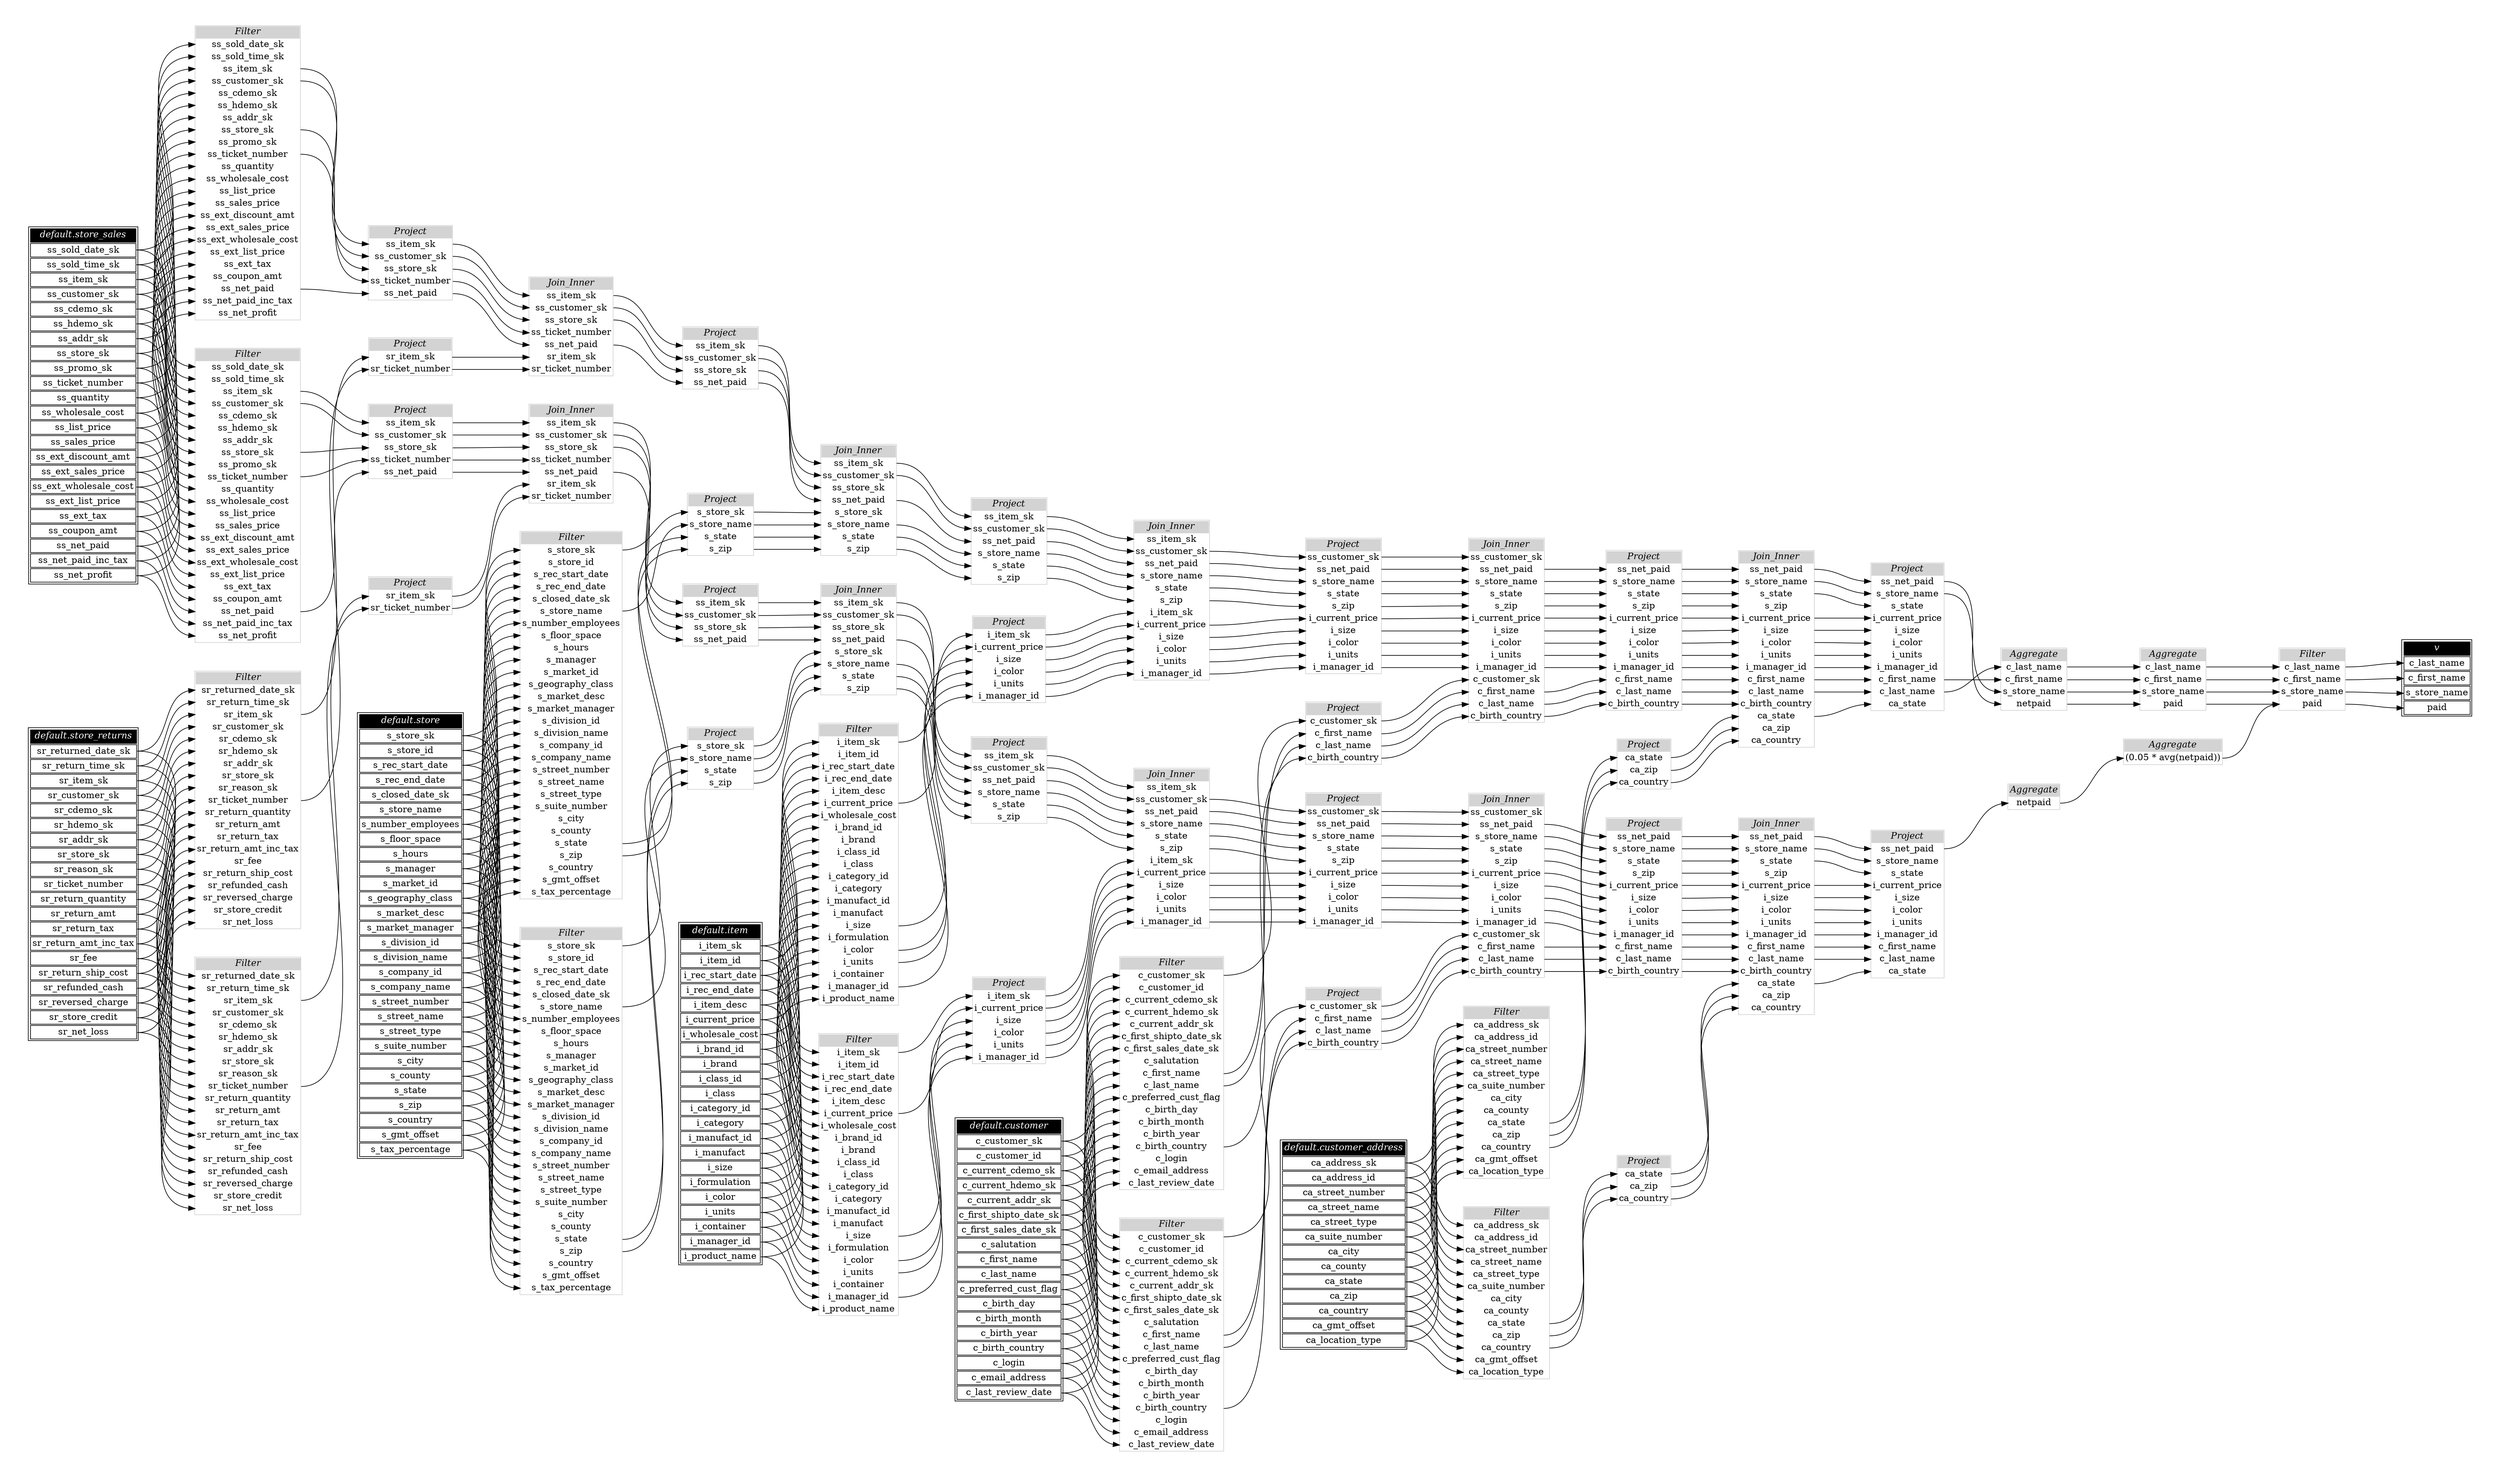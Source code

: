 // Automatically generated by TPCDSFlowTestSuite


digraph {
  graph [pad="0.5" nodesep="0.5" ranksep="1" fontname="Helvetica" rankdir=LR];
  node [shape=plaintext]

  
"Aggregate_0fbbd37" [label=<
<table color="lightgray" border="1" cellborder="0" cellspacing="0">
  <tr><td bgcolor="lightgray" port="nodeName"><i>Aggregate</i></td></tr>
  <tr><td port="0">(0.05 * avg(netpaid))</td></tr>
</table>>];
     

"Aggregate_142b03c" [label=<
<table color="lightgray" border="1" cellborder="0" cellspacing="0">
  <tr><td bgcolor="lightgray" port="nodeName"><i>Aggregate</i></td></tr>
  <tr><td port="0">c_last_name</td></tr>
<tr><td port="1">c_first_name</td></tr>
<tr><td port="2">s_store_name</td></tr>
<tr><td port="3">netpaid</td></tr>
</table>>];
     

"Aggregate_66f1d95" [label=<
<table color="lightgray" border="1" cellborder="0" cellspacing="0">
  <tr><td bgcolor="lightgray" port="nodeName"><i>Aggregate</i></td></tr>
  <tr><td port="0">netpaid</td></tr>
</table>>];
     

"Aggregate_e9e4df4" [label=<
<table color="lightgray" border="1" cellborder="0" cellspacing="0">
  <tr><td bgcolor="lightgray" port="nodeName"><i>Aggregate</i></td></tr>
  <tr><td port="0">c_last_name</td></tr>
<tr><td port="1">c_first_name</td></tr>
<tr><td port="2">s_store_name</td></tr>
<tr><td port="3">paid</td></tr>
</table>>];
     

"Filter_0aa6e77" [label=<
<table color="lightgray" border="1" cellborder="0" cellspacing="0">
  <tr><td bgcolor="lightgray" port="nodeName"><i>Filter</i></td></tr>
  <tr><td port="0">ca_address_sk</td></tr>
<tr><td port="1">ca_address_id</td></tr>
<tr><td port="2">ca_street_number</td></tr>
<tr><td port="3">ca_street_name</td></tr>
<tr><td port="4">ca_street_type</td></tr>
<tr><td port="5">ca_suite_number</td></tr>
<tr><td port="6">ca_city</td></tr>
<tr><td port="7">ca_county</td></tr>
<tr><td port="8">ca_state</td></tr>
<tr><td port="9">ca_zip</td></tr>
<tr><td port="10">ca_country</td></tr>
<tr><td port="11">ca_gmt_offset</td></tr>
<tr><td port="12">ca_location_type</td></tr>
</table>>];
     

"Filter_18fbafb" [label=<
<table color="lightgray" border="1" cellborder="0" cellspacing="0">
  <tr><td bgcolor="lightgray" port="nodeName"><i>Filter</i></td></tr>
  <tr><td port="0">c_last_name</td></tr>
<tr><td port="1">c_first_name</td></tr>
<tr><td port="2">s_store_name</td></tr>
<tr><td port="3">paid</td></tr>
</table>>];
     

"Filter_1c6fb9d" [label=<
<table color="lightgray" border="1" cellborder="0" cellspacing="0">
  <tr><td bgcolor="lightgray" port="nodeName"><i>Filter</i></td></tr>
  <tr><td port="0">c_customer_sk</td></tr>
<tr><td port="1">c_customer_id</td></tr>
<tr><td port="2">c_current_cdemo_sk</td></tr>
<tr><td port="3">c_current_hdemo_sk</td></tr>
<tr><td port="4">c_current_addr_sk</td></tr>
<tr><td port="5">c_first_shipto_date_sk</td></tr>
<tr><td port="6">c_first_sales_date_sk</td></tr>
<tr><td port="7">c_salutation</td></tr>
<tr><td port="8">c_first_name</td></tr>
<tr><td port="9">c_last_name</td></tr>
<tr><td port="10">c_preferred_cust_flag</td></tr>
<tr><td port="11">c_birth_day</td></tr>
<tr><td port="12">c_birth_month</td></tr>
<tr><td port="13">c_birth_year</td></tr>
<tr><td port="14">c_birth_country</td></tr>
<tr><td port="15">c_login</td></tr>
<tr><td port="16">c_email_address</td></tr>
<tr><td port="17">c_last_review_date</td></tr>
</table>>];
     

"Filter_236f538" [label=<
<table color="lightgray" border="1" cellborder="0" cellspacing="0">
  <tr><td bgcolor="lightgray" port="nodeName"><i>Filter</i></td></tr>
  <tr><td port="0">ss_sold_date_sk</td></tr>
<tr><td port="1">ss_sold_time_sk</td></tr>
<tr><td port="2">ss_item_sk</td></tr>
<tr><td port="3">ss_customer_sk</td></tr>
<tr><td port="4">ss_cdemo_sk</td></tr>
<tr><td port="5">ss_hdemo_sk</td></tr>
<tr><td port="6">ss_addr_sk</td></tr>
<tr><td port="7">ss_store_sk</td></tr>
<tr><td port="8">ss_promo_sk</td></tr>
<tr><td port="9">ss_ticket_number</td></tr>
<tr><td port="10">ss_quantity</td></tr>
<tr><td port="11">ss_wholesale_cost</td></tr>
<tr><td port="12">ss_list_price</td></tr>
<tr><td port="13">ss_sales_price</td></tr>
<tr><td port="14">ss_ext_discount_amt</td></tr>
<tr><td port="15">ss_ext_sales_price</td></tr>
<tr><td port="16">ss_ext_wholesale_cost</td></tr>
<tr><td port="17">ss_ext_list_price</td></tr>
<tr><td port="18">ss_ext_tax</td></tr>
<tr><td port="19">ss_coupon_amt</td></tr>
<tr><td port="20">ss_net_paid</td></tr>
<tr><td port="21">ss_net_paid_inc_tax</td></tr>
<tr><td port="22">ss_net_profit</td></tr>
</table>>];
     

"Filter_35e7549" [label=<
<table color="lightgray" border="1" cellborder="0" cellspacing="0">
  <tr><td bgcolor="lightgray" port="nodeName"><i>Filter</i></td></tr>
  <tr><td port="0">sr_returned_date_sk</td></tr>
<tr><td port="1">sr_return_time_sk</td></tr>
<tr><td port="2">sr_item_sk</td></tr>
<tr><td port="3">sr_customer_sk</td></tr>
<tr><td port="4">sr_cdemo_sk</td></tr>
<tr><td port="5">sr_hdemo_sk</td></tr>
<tr><td port="6">sr_addr_sk</td></tr>
<tr><td port="7">sr_store_sk</td></tr>
<tr><td port="8">sr_reason_sk</td></tr>
<tr><td port="9">sr_ticket_number</td></tr>
<tr><td port="10">sr_return_quantity</td></tr>
<tr><td port="11">sr_return_amt</td></tr>
<tr><td port="12">sr_return_tax</td></tr>
<tr><td port="13">sr_return_amt_inc_tax</td></tr>
<tr><td port="14">sr_fee</td></tr>
<tr><td port="15">sr_return_ship_cost</td></tr>
<tr><td port="16">sr_refunded_cash</td></tr>
<tr><td port="17">sr_reversed_charge</td></tr>
<tr><td port="18">sr_store_credit</td></tr>
<tr><td port="19">sr_net_loss</td></tr>
</table>>];
     

"Filter_9541dab" [label=<
<table color="lightgray" border="1" cellborder="0" cellspacing="0">
  <tr><td bgcolor="lightgray" port="nodeName"><i>Filter</i></td></tr>
  <tr><td port="0">ca_address_sk</td></tr>
<tr><td port="1">ca_address_id</td></tr>
<tr><td port="2">ca_street_number</td></tr>
<tr><td port="3">ca_street_name</td></tr>
<tr><td port="4">ca_street_type</td></tr>
<tr><td port="5">ca_suite_number</td></tr>
<tr><td port="6">ca_city</td></tr>
<tr><td port="7">ca_county</td></tr>
<tr><td port="8">ca_state</td></tr>
<tr><td port="9">ca_zip</td></tr>
<tr><td port="10">ca_country</td></tr>
<tr><td port="11">ca_gmt_offset</td></tr>
<tr><td port="12">ca_location_type</td></tr>
</table>>];
     

"Filter_9a40143" [label=<
<table color="lightgray" border="1" cellborder="0" cellspacing="0">
  <tr><td bgcolor="lightgray" port="nodeName"><i>Filter</i></td></tr>
  <tr><td port="0">ss_sold_date_sk</td></tr>
<tr><td port="1">ss_sold_time_sk</td></tr>
<tr><td port="2">ss_item_sk</td></tr>
<tr><td port="3">ss_customer_sk</td></tr>
<tr><td port="4">ss_cdemo_sk</td></tr>
<tr><td port="5">ss_hdemo_sk</td></tr>
<tr><td port="6">ss_addr_sk</td></tr>
<tr><td port="7">ss_store_sk</td></tr>
<tr><td port="8">ss_promo_sk</td></tr>
<tr><td port="9">ss_ticket_number</td></tr>
<tr><td port="10">ss_quantity</td></tr>
<tr><td port="11">ss_wholesale_cost</td></tr>
<tr><td port="12">ss_list_price</td></tr>
<tr><td port="13">ss_sales_price</td></tr>
<tr><td port="14">ss_ext_discount_amt</td></tr>
<tr><td port="15">ss_ext_sales_price</td></tr>
<tr><td port="16">ss_ext_wholesale_cost</td></tr>
<tr><td port="17">ss_ext_list_price</td></tr>
<tr><td port="18">ss_ext_tax</td></tr>
<tr><td port="19">ss_coupon_amt</td></tr>
<tr><td port="20">ss_net_paid</td></tr>
<tr><td port="21">ss_net_paid_inc_tax</td></tr>
<tr><td port="22">ss_net_profit</td></tr>
</table>>];
     

"Filter_a43dab4" [label=<
<table color="lightgray" border="1" cellborder="0" cellspacing="0">
  <tr><td bgcolor="lightgray" port="nodeName"><i>Filter</i></td></tr>
  <tr><td port="0">sr_returned_date_sk</td></tr>
<tr><td port="1">sr_return_time_sk</td></tr>
<tr><td port="2">sr_item_sk</td></tr>
<tr><td port="3">sr_customer_sk</td></tr>
<tr><td port="4">sr_cdemo_sk</td></tr>
<tr><td port="5">sr_hdemo_sk</td></tr>
<tr><td port="6">sr_addr_sk</td></tr>
<tr><td port="7">sr_store_sk</td></tr>
<tr><td port="8">sr_reason_sk</td></tr>
<tr><td port="9">sr_ticket_number</td></tr>
<tr><td port="10">sr_return_quantity</td></tr>
<tr><td port="11">sr_return_amt</td></tr>
<tr><td port="12">sr_return_tax</td></tr>
<tr><td port="13">sr_return_amt_inc_tax</td></tr>
<tr><td port="14">sr_fee</td></tr>
<tr><td port="15">sr_return_ship_cost</td></tr>
<tr><td port="16">sr_refunded_cash</td></tr>
<tr><td port="17">sr_reversed_charge</td></tr>
<tr><td port="18">sr_store_credit</td></tr>
<tr><td port="19">sr_net_loss</td></tr>
</table>>];
     

"Filter_a679188" [label=<
<table color="lightgray" border="1" cellborder="0" cellspacing="0">
  <tr><td bgcolor="lightgray" port="nodeName"><i>Filter</i></td></tr>
  <tr><td port="0">c_customer_sk</td></tr>
<tr><td port="1">c_customer_id</td></tr>
<tr><td port="2">c_current_cdemo_sk</td></tr>
<tr><td port="3">c_current_hdemo_sk</td></tr>
<tr><td port="4">c_current_addr_sk</td></tr>
<tr><td port="5">c_first_shipto_date_sk</td></tr>
<tr><td port="6">c_first_sales_date_sk</td></tr>
<tr><td port="7">c_salutation</td></tr>
<tr><td port="8">c_first_name</td></tr>
<tr><td port="9">c_last_name</td></tr>
<tr><td port="10">c_preferred_cust_flag</td></tr>
<tr><td port="11">c_birth_day</td></tr>
<tr><td port="12">c_birth_month</td></tr>
<tr><td port="13">c_birth_year</td></tr>
<tr><td port="14">c_birth_country</td></tr>
<tr><td port="15">c_login</td></tr>
<tr><td port="16">c_email_address</td></tr>
<tr><td port="17">c_last_review_date</td></tr>
</table>>];
     

"Filter_aeedfaf" [label=<
<table color="lightgray" border="1" cellborder="0" cellspacing="0">
  <tr><td bgcolor="lightgray" port="nodeName"><i>Filter</i></td></tr>
  <tr><td port="0">s_store_sk</td></tr>
<tr><td port="1">s_store_id</td></tr>
<tr><td port="2">s_rec_start_date</td></tr>
<tr><td port="3">s_rec_end_date</td></tr>
<tr><td port="4">s_closed_date_sk</td></tr>
<tr><td port="5">s_store_name</td></tr>
<tr><td port="6">s_number_employees</td></tr>
<tr><td port="7">s_floor_space</td></tr>
<tr><td port="8">s_hours</td></tr>
<tr><td port="9">s_manager</td></tr>
<tr><td port="10">s_market_id</td></tr>
<tr><td port="11">s_geography_class</td></tr>
<tr><td port="12">s_market_desc</td></tr>
<tr><td port="13">s_market_manager</td></tr>
<tr><td port="14">s_division_id</td></tr>
<tr><td port="15">s_division_name</td></tr>
<tr><td port="16">s_company_id</td></tr>
<tr><td port="17">s_company_name</td></tr>
<tr><td port="18">s_street_number</td></tr>
<tr><td port="19">s_street_name</td></tr>
<tr><td port="20">s_street_type</td></tr>
<tr><td port="21">s_suite_number</td></tr>
<tr><td port="22">s_city</td></tr>
<tr><td port="23">s_county</td></tr>
<tr><td port="24">s_state</td></tr>
<tr><td port="25">s_zip</td></tr>
<tr><td port="26">s_country</td></tr>
<tr><td port="27">s_gmt_offset</td></tr>
<tr><td port="28">s_tax_percentage</td></tr>
</table>>];
     

"Filter_b0725cd" [label=<
<table color="lightgray" border="1" cellborder="0" cellspacing="0">
  <tr><td bgcolor="lightgray" port="nodeName"><i>Filter</i></td></tr>
  <tr><td port="0">i_item_sk</td></tr>
<tr><td port="1">i_item_id</td></tr>
<tr><td port="2">i_rec_start_date</td></tr>
<tr><td port="3">i_rec_end_date</td></tr>
<tr><td port="4">i_item_desc</td></tr>
<tr><td port="5">i_current_price</td></tr>
<tr><td port="6">i_wholesale_cost</td></tr>
<tr><td port="7">i_brand_id</td></tr>
<tr><td port="8">i_brand</td></tr>
<tr><td port="9">i_class_id</td></tr>
<tr><td port="10">i_class</td></tr>
<tr><td port="11">i_category_id</td></tr>
<tr><td port="12">i_category</td></tr>
<tr><td port="13">i_manufact_id</td></tr>
<tr><td port="14">i_manufact</td></tr>
<tr><td port="15">i_size</td></tr>
<tr><td port="16">i_formulation</td></tr>
<tr><td port="17">i_color</td></tr>
<tr><td port="18">i_units</td></tr>
<tr><td port="19">i_container</td></tr>
<tr><td port="20">i_manager_id</td></tr>
<tr><td port="21">i_product_name</td></tr>
</table>>];
     

"Filter_ba10373" [label=<
<table color="lightgray" border="1" cellborder="0" cellspacing="0">
  <tr><td bgcolor="lightgray" port="nodeName"><i>Filter</i></td></tr>
  <tr><td port="0">i_item_sk</td></tr>
<tr><td port="1">i_item_id</td></tr>
<tr><td port="2">i_rec_start_date</td></tr>
<tr><td port="3">i_rec_end_date</td></tr>
<tr><td port="4">i_item_desc</td></tr>
<tr><td port="5">i_current_price</td></tr>
<tr><td port="6">i_wholesale_cost</td></tr>
<tr><td port="7">i_brand_id</td></tr>
<tr><td port="8">i_brand</td></tr>
<tr><td port="9">i_class_id</td></tr>
<tr><td port="10">i_class</td></tr>
<tr><td port="11">i_category_id</td></tr>
<tr><td port="12">i_category</td></tr>
<tr><td port="13">i_manufact_id</td></tr>
<tr><td port="14">i_manufact</td></tr>
<tr><td port="15">i_size</td></tr>
<tr><td port="16">i_formulation</td></tr>
<tr><td port="17">i_color</td></tr>
<tr><td port="18">i_units</td></tr>
<tr><td port="19">i_container</td></tr>
<tr><td port="20">i_manager_id</td></tr>
<tr><td port="21">i_product_name</td></tr>
</table>>];
     

"Filter_ba1cd80" [label=<
<table color="lightgray" border="1" cellborder="0" cellspacing="0">
  <tr><td bgcolor="lightgray" port="nodeName"><i>Filter</i></td></tr>
  <tr><td port="0">s_store_sk</td></tr>
<tr><td port="1">s_store_id</td></tr>
<tr><td port="2">s_rec_start_date</td></tr>
<tr><td port="3">s_rec_end_date</td></tr>
<tr><td port="4">s_closed_date_sk</td></tr>
<tr><td port="5">s_store_name</td></tr>
<tr><td port="6">s_number_employees</td></tr>
<tr><td port="7">s_floor_space</td></tr>
<tr><td port="8">s_hours</td></tr>
<tr><td port="9">s_manager</td></tr>
<tr><td port="10">s_market_id</td></tr>
<tr><td port="11">s_geography_class</td></tr>
<tr><td port="12">s_market_desc</td></tr>
<tr><td port="13">s_market_manager</td></tr>
<tr><td port="14">s_division_id</td></tr>
<tr><td port="15">s_division_name</td></tr>
<tr><td port="16">s_company_id</td></tr>
<tr><td port="17">s_company_name</td></tr>
<tr><td port="18">s_street_number</td></tr>
<tr><td port="19">s_street_name</td></tr>
<tr><td port="20">s_street_type</td></tr>
<tr><td port="21">s_suite_number</td></tr>
<tr><td port="22">s_city</td></tr>
<tr><td port="23">s_county</td></tr>
<tr><td port="24">s_state</td></tr>
<tr><td port="25">s_zip</td></tr>
<tr><td port="26">s_country</td></tr>
<tr><td port="27">s_gmt_offset</td></tr>
<tr><td port="28">s_tax_percentage</td></tr>
</table>>];
     

"Join_Inner_6eed24b" [label=<
<table color="lightgray" border="1" cellborder="0" cellspacing="0">
  <tr><td bgcolor="lightgray" port="nodeName"><i>Join_Inner</i></td></tr>
  <tr><td port="0">ss_customer_sk</td></tr>
<tr><td port="1">ss_net_paid</td></tr>
<tr><td port="2">s_store_name</td></tr>
<tr><td port="3">s_state</td></tr>
<tr><td port="4">s_zip</td></tr>
<tr><td port="5">i_current_price</td></tr>
<tr><td port="6">i_size</td></tr>
<tr><td port="7">i_color</td></tr>
<tr><td port="8">i_units</td></tr>
<tr><td port="9">i_manager_id</td></tr>
<tr><td port="10">c_customer_sk</td></tr>
<tr><td port="11">c_first_name</td></tr>
<tr><td port="12">c_last_name</td></tr>
<tr><td port="13">c_birth_country</td></tr>
</table>>];
     

"Join_Inner_8c777e1" [label=<
<table color="lightgray" border="1" cellborder="0" cellspacing="0">
  <tr><td bgcolor="lightgray" port="nodeName"><i>Join_Inner</i></td></tr>
  <tr><td port="0">ss_item_sk</td></tr>
<tr><td port="1">ss_customer_sk</td></tr>
<tr><td port="2">ss_store_sk</td></tr>
<tr><td port="3">ss_net_paid</td></tr>
<tr><td port="4">s_store_sk</td></tr>
<tr><td port="5">s_store_name</td></tr>
<tr><td port="6">s_state</td></tr>
<tr><td port="7">s_zip</td></tr>
</table>>];
     

"Join_Inner_90bd4c6" [label=<
<table color="lightgray" border="1" cellborder="0" cellspacing="0">
  <tr><td bgcolor="lightgray" port="nodeName"><i>Join_Inner</i></td></tr>
  <tr><td port="0">ss_item_sk</td></tr>
<tr><td port="1">ss_customer_sk</td></tr>
<tr><td port="2">ss_store_sk</td></tr>
<tr><td port="3">ss_ticket_number</td></tr>
<tr><td port="4">ss_net_paid</td></tr>
<tr><td port="5">sr_item_sk</td></tr>
<tr><td port="6">sr_ticket_number</td></tr>
</table>>];
     

"Join_Inner_9f0569a" [label=<
<table color="lightgray" border="1" cellborder="0" cellspacing="0">
  <tr><td bgcolor="lightgray" port="nodeName"><i>Join_Inner</i></td></tr>
  <tr><td port="0">ss_item_sk</td></tr>
<tr><td port="1">ss_customer_sk</td></tr>
<tr><td port="2">ss_store_sk</td></tr>
<tr><td port="3">ss_net_paid</td></tr>
<tr><td port="4">s_store_sk</td></tr>
<tr><td port="5">s_store_name</td></tr>
<tr><td port="6">s_state</td></tr>
<tr><td port="7">s_zip</td></tr>
</table>>];
     

"Join_Inner_c4d983d" [label=<
<table color="lightgray" border="1" cellborder="0" cellspacing="0">
  <tr><td bgcolor="lightgray" port="nodeName"><i>Join_Inner</i></td></tr>
  <tr><td port="0">ss_net_paid</td></tr>
<tr><td port="1">s_store_name</td></tr>
<tr><td port="2">s_state</td></tr>
<tr><td port="3">s_zip</td></tr>
<tr><td port="4">i_current_price</td></tr>
<tr><td port="5">i_size</td></tr>
<tr><td port="6">i_color</td></tr>
<tr><td port="7">i_units</td></tr>
<tr><td port="8">i_manager_id</td></tr>
<tr><td port="9">c_first_name</td></tr>
<tr><td port="10">c_last_name</td></tr>
<tr><td port="11">c_birth_country</td></tr>
<tr><td port="12">ca_state</td></tr>
<tr><td port="13">ca_zip</td></tr>
<tr><td port="14">ca_country</td></tr>
</table>>];
     

"Join_Inner_c8e035f" [label=<
<table color="lightgray" border="1" cellborder="0" cellspacing="0">
  <tr><td bgcolor="lightgray" port="nodeName"><i>Join_Inner</i></td></tr>
  <tr><td port="0">ss_item_sk</td></tr>
<tr><td port="1">ss_customer_sk</td></tr>
<tr><td port="2">ss_store_sk</td></tr>
<tr><td port="3">ss_ticket_number</td></tr>
<tr><td port="4">ss_net_paid</td></tr>
<tr><td port="5">sr_item_sk</td></tr>
<tr><td port="6">sr_ticket_number</td></tr>
</table>>];
     

"Join_Inner_d57f120" [label=<
<table color="lightgray" border="1" cellborder="0" cellspacing="0">
  <tr><td bgcolor="lightgray" port="nodeName"><i>Join_Inner</i></td></tr>
  <tr><td port="0">ss_customer_sk</td></tr>
<tr><td port="1">ss_net_paid</td></tr>
<tr><td port="2">s_store_name</td></tr>
<tr><td port="3">s_state</td></tr>
<tr><td port="4">s_zip</td></tr>
<tr><td port="5">i_current_price</td></tr>
<tr><td port="6">i_size</td></tr>
<tr><td port="7">i_color</td></tr>
<tr><td port="8">i_units</td></tr>
<tr><td port="9">i_manager_id</td></tr>
<tr><td port="10">c_customer_sk</td></tr>
<tr><td port="11">c_first_name</td></tr>
<tr><td port="12">c_last_name</td></tr>
<tr><td port="13">c_birth_country</td></tr>
</table>>];
     

"Join_Inner_e2f03d9" [label=<
<table color="lightgray" border="1" cellborder="0" cellspacing="0">
  <tr><td bgcolor="lightgray" port="nodeName"><i>Join_Inner</i></td></tr>
  <tr><td port="0">ss_net_paid</td></tr>
<tr><td port="1">s_store_name</td></tr>
<tr><td port="2">s_state</td></tr>
<tr><td port="3">s_zip</td></tr>
<tr><td port="4">i_current_price</td></tr>
<tr><td port="5">i_size</td></tr>
<tr><td port="6">i_color</td></tr>
<tr><td port="7">i_units</td></tr>
<tr><td port="8">i_manager_id</td></tr>
<tr><td port="9">c_first_name</td></tr>
<tr><td port="10">c_last_name</td></tr>
<tr><td port="11">c_birth_country</td></tr>
<tr><td port="12">ca_state</td></tr>
<tr><td port="13">ca_zip</td></tr>
<tr><td port="14">ca_country</td></tr>
</table>>];
     

"Join_Inner_e8f8900" [label=<
<table color="lightgray" border="1" cellborder="0" cellspacing="0">
  <tr><td bgcolor="lightgray" port="nodeName"><i>Join_Inner</i></td></tr>
  <tr><td port="0">ss_item_sk</td></tr>
<tr><td port="1">ss_customer_sk</td></tr>
<tr><td port="2">ss_net_paid</td></tr>
<tr><td port="3">s_store_name</td></tr>
<tr><td port="4">s_state</td></tr>
<tr><td port="5">s_zip</td></tr>
<tr><td port="6">i_item_sk</td></tr>
<tr><td port="7">i_current_price</td></tr>
<tr><td port="8">i_size</td></tr>
<tr><td port="9">i_color</td></tr>
<tr><td port="10">i_units</td></tr>
<tr><td port="11">i_manager_id</td></tr>
</table>>];
     

"Join_Inner_fac05a9" [label=<
<table color="lightgray" border="1" cellborder="0" cellspacing="0">
  <tr><td bgcolor="lightgray" port="nodeName"><i>Join_Inner</i></td></tr>
  <tr><td port="0">ss_item_sk</td></tr>
<tr><td port="1">ss_customer_sk</td></tr>
<tr><td port="2">ss_net_paid</td></tr>
<tr><td port="3">s_store_name</td></tr>
<tr><td port="4">s_state</td></tr>
<tr><td port="5">s_zip</td></tr>
<tr><td port="6">i_item_sk</td></tr>
<tr><td port="7">i_current_price</td></tr>
<tr><td port="8">i_size</td></tr>
<tr><td port="9">i_color</td></tr>
<tr><td port="10">i_units</td></tr>
<tr><td port="11">i_manager_id</td></tr>
</table>>];
     

"Project_1b4dc58" [label=<
<table color="lightgray" border="1" cellborder="0" cellspacing="0">
  <tr><td bgcolor="lightgray" port="nodeName"><i>Project</i></td></tr>
  <tr><td port="0">s_store_sk</td></tr>
<tr><td port="1">s_store_name</td></tr>
<tr><td port="2">s_state</td></tr>
<tr><td port="3">s_zip</td></tr>
</table>>];
     

"Project_3076f46" [label=<
<table color="lightgray" border="1" cellborder="0" cellspacing="0">
  <tr><td bgcolor="lightgray" port="nodeName"><i>Project</i></td></tr>
  <tr><td port="0">ss_net_paid</td></tr>
<tr><td port="1">s_store_name</td></tr>
<tr><td port="2">s_state</td></tr>
<tr><td port="3">i_current_price</td></tr>
<tr><td port="4">i_size</td></tr>
<tr><td port="5">i_color</td></tr>
<tr><td port="6">i_units</td></tr>
<tr><td port="7">i_manager_id</td></tr>
<tr><td port="8">c_first_name</td></tr>
<tr><td port="9">c_last_name</td></tr>
<tr><td port="10">ca_state</td></tr>
</table>>];
     

"Project_320bc12" [label=<
<table color="lightgray" border="1" cellborder="0" cellspacing="0">
  <tr><td bgcolor="lightgray" port="nodeName"><i>Project</i></td></tr>
  <tr><td port="0">ss_item_sk</td></tr>
<tr><td port="1">ss_customer_sk</td></tr>
<tr><td port="2">ss_store_sk</td></tr>
<tr><td port="3">ss_net_paid</td></tr>
</table>>];
     

"Project_38ec182" [label=<
<table color="lightgray" border="1" cellborder="0" cellspacing="0">
  <tr><td bgcolor="lightgray" port="nodeName"><i>Project</i></td></tr>
  <tr><td port="0">ss_item_sk</td></tr>
<tr><td port="1">ss_customer_sk</td></tr>
<tr><td port="2">ss_store_sk</td></tr>
<tr><td port="3">ss_ticket_number</td></tr>
<tr><td port="4">ss_net_paid</td></tr>
</table>>];
     

"Project_3cee0a8" [label=<
<table color="lightgray" border="1" cellborder="0" cellspacing="0">
  <tr><td bgcolor="lightgray" port="nodeName"><i>Project</i></td></tr>
  <tr><td port="0">ss_net_paid</td></tr>
<tr><td port="1">s_store_name</td></tr>
<tr><td port="2">s_state</td></tr>
<tr><td port="3">s_zip</td></tr>
<tr><td port="4">i_current_price</td></tr>
<tr><td port="5">i_size</td></tr>
<tr><td port="6">i_color</td></tr>
<tr><td port="7">i_units</td></tr>
<tr><td port="8">i_manager_id</td></tr>
<tr><td port="9">c_first_name</td></tr>
<tr><td port="10">c_last_name</td></tr>
<tr><td port="11">c_birth_country</td></tr>
</table>>];
     

"Project_4b7ff5e" [label=<
<table color="lightgray" border="1" cellborder="0" cellspacing="0">
  <tr><td bgcolor="lightgray" port="nodeName"><i>Project</i></td></tr>
  <tr><td port="0">sr_item_sk</td></tr>
<tr><td port="1">sr_ticket_number</td></tr>
</table>>];
     

"Project_541eba6" [label=<
<table color="lightgray" border="1" cellborder="0" cellspacing="0">
  <tr><td bgcolor="lightgray" port="nodeName"><i>Project</i></td></tr>
  <tr><td port="0">i_item_sk</td></tr>
<tr><td port="1">i_current_price</td></tr>
<tr><td port="2">i_size</td></tr>
<tr><td port="3">i_color</td></tr>
<tr><td port="4">i_units</td></tr>
<tr><td port="5">i_manager_id</td></tr>
</table>>];
     

"Project_604cb7d" [label=<
<table color="lightgray" border="1" cellborder="0" cellspacing="0">
  <tr><td bgcolor="lightgray" port="nodeName"><i>Project</i></td></tr>
  <tr><td port="0">ss_item_sk</td></tr>
<tr><td port="1">ss_customer_sk</td></tr>
<tr><td port="2">ss_store_sk</td></tr>
<tr><td port="3">ss_ticket_number</td></tr>
<tr><td port="4">ss_net_paid</td></tr>
</table>>];
     

"Project_64cd358" [label=<
<table color="lightgray" border="1" cellborder="0" cellspacing="0">
  <tr><td bgcolor="lightgray" port="nodeName"><i>Project</i></td></tr>
  <tr><td port="0">ss_net_paid</td></tr>
<tr><td port="1">s_store_name</td></tr>
<tr><td port="2">s_state</td></tr>
<tr><td port="3">s_zip</td></tr>
<tr><td port="4">i_current_price</td></tr>
<tr><td port="5">i_size</td></tr>
<tr><td port="6">i_color</td></tr>
<tr><td port="7">i_units</td></tr>
<tr><td port="8">i_manager_id</td></tr>
<tr><td port="9">c_first_name</td></tr>
<tr><td port="10">c_last_name</td></tr>
<tr><td port="11">c_birth_country</td></tr>
</table>>];
     

"Project_75ccee1" [label=<
<table color="lightgray" border="1" cellborder="0" cellspacing="0">
  <tr><td bgcolor="lightgray" port="nodeName"><i>Project</i></td></tr>
  <tr><td port="0">c_customer_sk</td></tr>
<tr><td port="1">c_first_name</td></tr>
<tr><td port="2">c_last_name</td></tr>
<tr><td port="3">c_birth_country</td></tr>
</table>>];
     

"Project_8315b0a" [label=<
<table color="lightgray" border="1" cellborder="0" cellspacing="0">
  <tr><td bgcolor="lightgray" port="nodeName"><i>Project</i></td></tr>
  <tr><td port="0">ss_customer_sk</td></tr>
<tr><td port="1">ss_net_paid</td></tr>
<tr><td port="2">s_store_name</td></tr>
<tr><td port="3">s_state</td></tr>
<tr><td port="4">s_zip</td></tr>
<tr><td port="5">i_current_price</td></tr>
<tr><td port="6">i_size</td></tr>
<tr><td port="7">i_color</td></tr>
<tr><td port="8">i_units</td></tr>
<tr><td port="9">i_manager_id</td></tr>
</table>>];
     

"Project_8796500" [label=<
<table color="lightgray" border="1" cellborder="0" cellspacing="0">
  <tr><td bgcolor="lightgray" port="nodeName"><i>Project</i></td></tr>
  <tr><td port="0">sr_item_sk</td></tr>
<tr><td port="1">sr_ticket_number</td></tr>
</table>>];
     

"Project_8bec429" [label=<
<table color="lightgray" border="1" cellborder="0" cellspacing="0">
  <tr><td bgcolor="lightgray" port="nodeName"><i>Project</i></td></tr>
  <tr><td port="0">c_customer_sk</td></tr>
<tr><td port="1">c_first_name</td></tr>
<tr><td port="2">c_last_name</td></tr>
<tr><td port="3">c_birth_country</td></tr>
</table>>];
     

"Project_8e5f7f5" [label=<
<table color="lightgray" border="1" cellborder="0" cellspacing="0">
  <tr><td bgcolor="lightgray" port="nodeName"><i>Project</i></td></tr>
  <tr><td port="0">s_store_sk</td></tr>
<tr><td port="1">s_store_name</td></tr>
<tr><td port="2">s_state</td></tr>
<tr><td port="3">s_zip</td></tr>
</table>>];
     

"Project_a37fcf6" [label=<
<table color="lightgray" border="1" cellborder="0" cellspacing="0">
  <tr><td bgcolor="lightgray" port="nodeName"><i>Project</i></td></tr>
  <tr><td port="0">i_item_sk</td></tr>
<tr><td port="1">i_current_price</td></tr>
<tr><td port="2">i_size</td></tr>
<tr><td port="3">i_color</td></tr>
<tr><td port="4">i_units</td></tr>
<tr><td port="5">i_manager_id</td></tr>
</table>>];
     

"Project_a6b65f9" [label=<
<table color="lightgray" border="1" cellborder="0" cellspacing="0">
  <tr><td bgcolor="lightgray" port="nodeName"><i>Project</i></td></tr>
  <tr><td port="0">ss_item_sk</td></tr>
<tr><td port="1">ss_customer_sk</td></tr>
<tr><td port="2">ss_net_paid</td></tr>
<tr><td port="3">s_store_name</td></tr>
<tr><td port="4">s_state</td></tr>
<tr><td port="5">s_zip</td></tr>
</table>>];
     

"Project_ae69d39" [label=<
<table color="lightgray" border="1" cellborder="0" cellspacing="0">
  <tr><td bgcolor="lightgray" port="nodeName"><i>Project</i></td></tr>
  <tr><td port="0">ca_state</td></tr>
<tr><td port="1">ca_zip</td></tr>
<tr><td port="2">ca_country</td></tr>
</table>>];
     

"Project_aee0039" [label=<
<table color="lightgray" border="1" cellborder="0" cellspacing="0">
  <tr><td bgcolor="lightgray" port="nodeName"><i>Project</i></td></tr>
  <tr><td port="0">ss_item_sk</td></tr>
<tr><td port="1">ss_customer_sk</td></tr>
<tr><td port="2">ss_net_paid</td></tr>
<tr><td port="3">s_store_name</td></tr>
<tr><td port="4">s_state</td></tr>
<tr><td port="5">s_zip</td></tr>
</table>>];
     

"Project_cae1e48" [label=<
<table color="lightgray" border="1" cellborder="0" cellspacing="0">
  <tr><td bgcolor="lightgray" port="nodeName"><i>Project</i></td></tr>
  <tr><td port="0">ss_item_sk</td></tr>
<tr><td port="1">ss_customer_sk</td></tr>
<tr><td port="2">ss_store_sk</td></tr>
<tr><td port="3">ss_net_paid</td></tr>
</table>>];
     

"Project_e353279" [label=<
<table color="lightgray" border="1" cellborder="0" cellspacing="0">
  <tr><td bgcolor="lightgray" port="nodeName"><i>Project</i></td></tr>
  <tr><td port="0">ss_customer_sk</td></tr>
<tr><td port="1">ss_net_paid</td></tr>
<tr><td port="2">s_store_name</td></tr>
<tr><td port="3">s_state</td></tr>
<tr><td port="4">s_zip</td></tr>
<tr><td port="5">i_current_price</td></tr>
<tr><td port="6">i_size</td></tr>
<tr><td port="7">i_color</td></tr>
<tr><td port="8">i_units</td></tr>
<tr><td port="9">i_manager_id</td></tr>
</table>>];
     

"Project_f690f2e" [label=<
<table color="lightgray" border="1" cellborder="0" cellspacing="0">
  <tr><td bgcolor="lightgray" port="nodeName"><i>Project</i></td></tr>
  <tr><td port="0">ca_state</td></tr>
<tr><td port="1">ca_zip</td></tr>
<tr><td port="2">ca_country</td></tr>
</table>>];
     

"Project_fe377dd" [label=<
<table color="lightgray" border="1" cellborder="0" cellspacing="0">
  <tr><td bgcolor="lightgray" port="nodeName"><i>Project</i></td></tr>
  <tr><td port="0">ss_net_paid</td></tr>
<tr><td port="1">s_store_name</td></tr>
<tr><td port="2">s_state</td></tr>
<tr><td port="3">i_current_price</td></tr>
<tr><td port="4">i_size</td></tr>
<tr><td port="5">i_color</td></tr>
<tr><td port="6">i_units</td></tr>
<tr><td port="7">i_manager_id</td></tr>
<tr><td port="8">c_first_name</td></tr>
<tr><td port="9">c_last_name</td></tr>
<tr><td port="10">ca_state</td></tr>
</table>>];
     

"default.customer" [color="black" label=<
<table>
  <tr><td bgcolor="black" port="nodeName"><i><font color="white">default.customer</font></i></td></tr>
  <tr><td port="0">c_customer_sk</td></tr>
<tr><td port="1">c_customer_id</td></tr>
<tr><td port="2">c_current_cdemo_sk</td></tr>
<tr><td port="3">c_current_hdemo_sk</td></tr>
<tr><td port="4">c_current_addr_sk</td></tr>
<tr><td port="5">c_first_shipto_date_sk</td></tr>
<tr><td port="6">c_first_sales_date_sk</td></tr>
<tr><td port="7">c_salutation</td></tr>
<tr><td port="8">c_first_name</td></tr>
<tr><td port="9">c_last_name</td></tr>
<tr><td port="10">c_preferred_cust_flag</td></tr>
<tr><td port="11">c_birth_day</td></tr>
<tr><td port="12">c_birth_month</td></tr>
<tr><td port="13">c_birth_year</td></tr>
<tr><td port="14">c_birth_country</td></tr>
<tr><td port="15">c_login</td></tr>
<tr><td port="16">c_email_address</td></tr>
<tr><td port="17">c_last_review_date</td></tr>
</table>>];
     

"default.customer_address" [color="black" label=<
<table>
  <tr><td bgcolor="black" port="nodeName"><i><font color="white">default.customer_address</font></i></td></tr>
  <tr><td port="0">ca_address_sk</td></tr>
<tr><td port="1">ca_address_id</td></tr>
<tr><td port="2">ca_street_number</td></tr>
<tr><td port="3">ca_street_name</td></tr>
<tr><td port="4">ca_street_type</td></tr>
<tr><td port="5">ca_suite_number</td></tr>
<tr><td port="6">ca_city</td></tr>
<tr><td port="7">ca_county</td></tr>
<tr><td port="8">ca_state</td></tr>
<tr><td port="9">ca_zip</td></tr>
<tr><td port="10">ca_country</td></tr>
<tr><td port="11">ca_gmt_offset</td></tr>
<tr><td port="12">ca_location_type</td></tr>
</table>>];
     

"default.item" [color="black" label=<
<table>
  <tr><td bgcolor="black" port="nodeName"><i><font color="white">default.item</font></i></td></tr>
  <tr><td port="0">i_item_sk</td></tr>
<tr><td port="1">i_item_id</td></tr>
<tr><td port="2">i_rec_start_date</td></tr>
<tr><td port="3">i_rec_end_date</td></tr>
<tr><td port="4">i_item_desc</td></tr>
<tr><td port="5">i_current_price</td></tr>
<tr><td port="6">i_wholesale_cost</td></tr>
<tr><td port="7">i_brand_id</td></tr>
<tr><td port="8">i_brand</td></tr>
<tr><td port="9">i_class_id</td></tr>
<tr><td port="10">i_class</td></tr>
<tr><td port="11">i_category_id</td></tr>
<tr><td port="12">i_category</td></tr>
<tr><td port="13">i_manufact_id</td></tr>
<tr><td port="14">i_manufact</td></tr>
<tr><td port="15">i_size</td></tr>
<tr><td port="16">i_formulation</td></tr>
<tr><td port="17">i_color</td></tr>
<tr><td port="18">i_units</td></tr>
<tr><td port="19">i_container</td></tr>
<tr><td port="20">i_manager_id</td></tr>
<tr><td port="21">i_product_name</td></tr>
</table>>];
     

"default.store" [color="black" label=<
<table>
  <tr><td bgcolor="black" port="nodeName"><i><font color="white">default.store</font></i></td></tr>
  <tr><td port="0">s_store_sk</td></tr>
<tr><td port="1">s_store_id</td></tr>
<tr><td port="2">s_rec_start_date</td></tr>
<tr><td port="3">s_rec_end_date</td></tr>
<tr><td port="4">s_closed_date_sk</td></tr>
<tr><td port="5">s_store_name</td></tr>
<tr><td port="6">s_number_employees</td></tr>
<tr><td port="7">s_floor_space</td></tr>
<tr><td port="8">s_hours</td></tr>
<tr><td port="9">s_manager</td></tr>
<tr><td port="10">s_market_id</td></tr>
<tr><td port="11">s_geography_class</td></tr>
<tr><td port="12">s_market_desc</td></tr>
<tr><td port="13">s_market_manager</td></tr>
<tr><td port="14">s_division_id</td></tr>
<tr><td port="15">s_division_name</td></tr>
<tr><td port="16">s_company_id</td></tr>
<tr><td port="17">s_company_name</td></tr>
<tr><td port="18">s_street_number</td></tr>
<tr><td port="19">s_street_name</td></tr>
<tr><td port="20">s_street_type</td></tr>
<tr><td port="21">s_suite_number</td></tr>
<tr><td port="22">s_city</td></tr>
<tr><td port="23">s_county</td></tr>
<tr><td port="24">s_state</td></tr>
<tr><td port="25">s_zip</td></tr>
<tr><td port="26">s_country</td></tr>
<tr><td port="27">s_gmt_offset</td></tr>
<tr><td port="28">s_tax_percentage</td></tr>
</table>>];
     

"default.store_returns" [color="black" label=<
<table>
  <tr><td bgcolor="black" port="nodeName"><i><font color="white">default.store_returns</font></i></td></tr>
  <tr><td port="0">sr_returned_date_sk</td></tr>
<tr><td port="1">sr_return_time_sk</td></tr>
<tr><td port="2">sr_item_sk</td></tr>
<tr><td port="3">sr_customer_sk</td></tr>
<tr><td port="4">sr_cdemo_sk</td></tr>
<tr><td port="5">sr_hdemo_sk</td></tr>
<tr><td port="6">sr_addr_sk</td></tr>
<tr><td port="7">sr_store_sk</td></tr>
<tr><td port="8">sr_reason_sk</td></tr>
<tr><td port="9">sr_ticket_number</td></tr>
<tr><td port="10">sr_return_quantity</td></tr>
<tr><td port="11">sr_return_amt</td></tr>
<tr><td port="12">sr_return_tax</td></tr>
<tr><td port="13">sr_return_amt_inc_tax</td></tr>
<tr><td port="14">sr_fee</td></tr>
<tr><td port="15">sr_return_ship_cost</td></tr>
<tr><td port="16">sr_refunded_cash</td></tr>
<tr><td port="17">sr_reversed_charge</td></tr>
<tr><td port="18">sr_store_credit</td></tr>
<tr><td port="19">sr_net_loss</td></tr>
</table>>];
     

"default.store_sales" [color="black" label=<
<table>
  <tr><td bgcolor="black" port="nodeName"><i><font color="white">default.store_sales</font></i></td></tr>
  <tr><td port="0">ss_sold_date_sk</td></tr>
<tr><td port="1">ss_sold_time_sk</td></tr>
<tr><td port="2">ss_item_sk</td></tr>
<tr><td port="3">ss_customer_sk</td></tr>
<tr><td port="4">ss_cdemo_sk</td></tr>
<tr><td port="5">ss_hdemo_sk</td></tr>
<tr><td port="6">ss_addr_sk</td></tr>
<tr><td port="7">ss_store_sk</td></tr>
<tr><td port="8">ss_promo_sk</td></tr>
<tr><td port="9">ss_ticket_number</td></tr>
<tr><td port="10">ss_quantity</td></tr>
<tr><td port="11">ss_wholesale_cost</td></tr>
<tr><td port="12">ss_list_price</td></tr>
<tr><td port="13">ss_sales_price</td></tr>
<tr><td port="14">ss_ext_discount_amt</td></tr>
<tr><td port="15">ss_ext_sales_price</td></tr>
<tr><td port="16">ss_ext_wholesale_cost</td></tr>
<tr><td port="17">ss_ext_list_price</td></tr>
<tr><td port="18">ss_ext_tax</td></tr>
<tr><td port="19">ss_coupon_amt</td></tr>
<tr><td port="20">ss_net_paid</td></tr>
<tr><td port="21">ss_net_paid_inc_tax</td></tr>
<tr><td port="22">ss_net_profit</td></tr>
</table>>];
     

"v" [color="black" label=<
<table>
  <tr><td bgcolor="black" port="nodeName"><i><font color="white">v</font></i></td></tr>
  <tr><td port="0">c_last_name</td></tr>
<tr><td port="1">c_first_name</td></tr>
<tr><td port="2">s_store_name</td></tr>
<tr><td port="3">paid</td></tr>
</table>>];
     
  "Aggregate_0fbbd37":0 -> "Filter_18fbafb":3;
"Aggregate_142b03c":0 -> "Aggregate_e9e4df4":0;
"Aggregate_142b03c":1 -> "Aggregate_e9e4df4":1;
"Aggregate_142b03c":2 -> "Aggregate_e9e4df4":2;
"Aggregate_142b03c":3 -> "Aggregate_e9e4df4":3;
"Aggregate_66f1d95":0 -> "Aggregate_0fbbd37":0;
"Aggregate_e9e4df4":0 -> "Filter_18fbafb":0;
"Aggregate_e9e4df4":1 -> "Filter_18fbafb":1;
"Aggregate_e9e4df4":2 -> "Filter_18fbafb":2;
"Aggregate_e9e4df4":3 -> "Filter_18fbafb":3;
"Filter_0aa6e77":10 -> "Project_f690f2e":2;
"Filter_0aa6e77":8 -> "Project_f690f2e":0;
"Filter_0aa6e77":9 -> "Project_f690f2e":1;
"Filter_18fbafb":0 -> "v":0;
"Filter_18fbafb":1 -> "v":1;
"Filter_18fbafb":2 -> "v":2;
"Filter_18fbafb":3 -> "v":3;
"Filter_1c6fb9d":0 -> "Project_75ccee1":0;
"Filter_1c6fb9d":14 -> "Project_75ccee1":3;
"Filter_1c6fb9d":8 -> "Project_75ccee1":1;
"Filter_1c6fb9d":9 -> "Project_75ccee1":2;
"Filter_236f538":2 -> "Project_604cb7d":0;
"Filter_236f538":20 -> "Project_604cb7d":4;
"Filter_236f538":3 -> "Project_604cb7d":1;
"Filter_236f538":7 -> "Project_604cb7d":2;
"Filter_236f538":9 -> "Project_604cb7d":3;
"Filter_35e7549":2 -> "Project_4b7ff5e":0;
"Filter_35e7549":9 -> "Project_4b7ff5e":1;
"Filter_9541dab":10 -> "Project_ae69d39":2;
"Filter_9541dab":8 -> "Project_ae69d39":0;
"Filter_9541dab":9 -> "Project_ae69d39":1;
"Filter_9a40143":2 -> "Project_38ec182":0;
"Filter_9a40143":20 -> "Project_38ec182":4;
"Filter_9a40143":3 -> "Project_38ec182":1;
"Filter_9a40143":7 -> "Project_38ec182":2;
"Filter_9a40143":9 -> "Project_38ec182":3;
"Filter_a43dab4":2 -> "Project_8796500":0;
"Filter_a43dab4":9 -> "Project_8796500":1;
"Filter_a679188":0 -> "Project_8bec429":0;
"Filter_a679188":14 -> "Project_8bec429":3;
"Filter_a679188":8 -> "Project_8bec429":1;
"Filter_a679188":9 -> "Project_8bec429":2;
"Filter_aeedfaf":0 -> "Project_8e5f7f5":0;
"Filter_aeedfaf":24 -> "Project_8e5f7f5":2;
"Filter_aeedfaf":25 -> "Project_8e5f7f5":3;
"Filter_aeedfaf":5 -> "Project_8e5f7f5":1;
"Filter_b0725cd":0 -> "Project_a37fcf6":0;
"Filter_b0725cd":15 -> "Project_a37fcf6":2;
"Filter_b0725cd":17 -> "Project_a37fcf6":3;
"Filter_b0725cd":18 -> "Project_a37fcf6":4;
"Filter_b0725cd":20 -> "Project_a37fcf6":5;
"Filter_b0725cd":5 -> "Project_a37fcf6":1;
"Filter_ba10373":0 -> "Project_541eba6":0;
"Filter_ba10373":15 -> "Project_541eba6":2;
"Filter_ba10373":17 -> "Project_541eba6":3;
"Filter_ba10373":18 -> "Project_541eba6":4;
"Filter_ba10373":20 -> "Project_541eba6":5;
"Filter_ba10373":5 -> "Project_541eba6":1;
"Filter_ba1cd80":0 -> "Project_1b4dc58":0;
"Filter_ba1cd80":24 -> "Project_1b4dc58":2;
"Filter_ba1cd80":25 -> "Project_1b4dc58":3;
"Filter_ba1cd80":5 -> "Project_1b4dc58":1;
"Join_Inner_6eed24b":1 -> "Project_3cee0a8":0;
"Join_Inner_6eed24b":11 -> "Project_3cee0a8":9;
"Join_Inner_6eed24b":12 -> "Project_3cee0a8":10;
"Join_Inner_6eed24b":13 -> "Project_3cee0a8":11;
"Join_Inner_6eed24b":2 -> "Project_3cee0a8":1;
"Join_Inner_6eed24b":3 -> "Project_3cee0a8":2;
"Join_Inner_6eed24b":4 -> "Project_3cee0a8":3;
"Join_Inner_6eed24b":5 -> "Project_3cee0a8":4;
"Join_Inner_6eed24b":6 -> "Project_3cee0a8":5;
"Join_Inner_6eed24b":7 -> "Project_3cee0a8":6;
"Join_Inner_6eed24b":8 -> "Project_3cee0a8":7;
"Join_Inner_6eed24b":9 -> "Project_3cee0a8":8;
"Join_Inner_8c777e1":0 -> "Project_a6b65f9":0;
"Join_Inner_8c777e1":1 -> "Project_a6b65f9":1;
"Join_Inner_8c777e1":3 -> "Project_a6b65f9":2;
"Join_Inner_8c777e1":5 -> "Project_a6b65f9":3;
"Join_Inner_8c777e1":6 -> "Project_a6b65f9":4;
"Join_Inner_8c777e1":7 -> "Project_a6b65f9":5;
"Join_Inner_90bd4c6":0 -> "Project_320bc12":0;
"Join_Inner_90bd4c6":1 -> "Project_320bc12":1;
"Join_Inner_90bd4c6":2 -> "Project_320bc12":2;
"Join_Inner_90bd4c6":4 -> "Project_320bc12":3;
"Join_Inner_9f0569a":0 -> "Project_aee0039":0;
"Join_Inner_9f0569a":1 -> "Project_aee0039":1;
"Join_Inner_9f0569a":3 -> "Project_aee0039":2;
"Join_Inner_9f0569a":5 -> "Project_aee0039":3;
"Join_Inner_9f0569a":6 -> "Project_aee0039":4;
"Join_Inner_9f0569a":7 -> "Project_aee0039":5;
"Join_Inner_c4d983d":0 -> "Project_3076f46":0;
"Join_Inner_c4d983d":1 -> "Project_3076f46":1;
"Join_Inner_c4d983d":10 -> "Project_3076f46":9;
"Join_Inner_c4d983d":12 -> "Project_3076f46":10;
"Join_Inner_c4d983d":2 -> "Project_3076f46":2;
"Join_Inner_c4d983d":4 -> "Project_3076f46":3;
"Join_Inner_c4d983d":5 -> "Project_3076f46":4;
"Join_Inner_c4d983d":6 -> "Project_3076f46":5;
"Join_Inner_c4d983d":7 -> "Project_3076f46":6;
"Join_Inner_c4d983d":8 -> "Project_3076f46":7;
"Join_Inner_c4d983d":9 -> "Project_3076f46":8;
"Join_Inner_c8e035f":0 -> "Project_cae1e48":0;
"Join_Inner_c8e035f":1 -> "Project_cae1e48":1;
"Join_Inner_c8e035f":2 -> "Project_cae1e48":2;
"Join_Inner_c8e035f":4 -> "Project_cae1e48":3;
"Join_Inner_d57f120":1 -> "Project_64cd358":0;
"Join_Inner_d57f120":11 -> "Project_64cd358":9;
"Join_Inner_d57f120":12 -> "Project_64cd358":10;
"Join_Inner_d57f120":13 -> "Project_64cd358":11;
"Join_Inner_d57f120":2 -> "Project_64cd358":1;
"Join_Inner_d57f120":3 -> "Project_64cd358":2;
"Join_Inner_d57f120":4 -> "Project_64cd358":3;
"Join_Inner_d57f120":5 -> "Project_64cd358":4;
"Join_Inner_d57f120":6 -> "Project_64cd358":5;
"Join_Inner_d57f120":7 -> "Project_64cd358":6;
"Join_Inner_d57f120":8 -> "Project_64cd358":7;
"Join_Inner_d57f120":9 -> "Project_64cd358":8;
"Join_Inner_e2f03d9":0 -> "Project_fe377dd":0;
"Join_Inner_e2f03d9":1 -> "Project_fe377dd":1;
"Join_Inner_e2f03d9":10 -> "Project_fe377dd":9;
"Join_Inner_e2f03d9":12 -> "Project_fe377dd":10;
"Join_Inner_e2f03d9":2 -> "Project_fe377dd":2;
"Join_Inner_e2f03d9":4 -> "Project_fe377dd":3;
"Join_Inner_e2f03d9":5 -> "Project_fe377dd":4;
"Join_Inner_e2f03d9":6 -> "Project_fe377dd":5;
"Join_Inner_e2f03d9":7 -> "Project_fe377dd":6;
"Join_Inner_e2f03d9":8 -> "Project_fe377dd":7;
"Join_Inner_e2f03d9":9 -> "Project_fe377dd":8;
"Join_Inner_e8f8900":1 -> "Project_8315b0a":0;
"Join_Inner_e8f8900":10 -> "Project_8315b0a":8;
"Join_Inner_e8f8900":11 -> "Project_8315b0a":9;
"Join_Inner_e8f8900":2 -> "Project_8315b0a":1;
"Join_Inner_e8f8900":3 -> "Project_8315b0a":2;
"Join_Inner_e8f8900":4 -> "Project_8315b0a":3;
"Join_Inner_e8f8900":5 -> "Project_8315b0a":4;
"Join_Inner_e8f8900":7 -> "Project_8315b0a":5;
"Join_Inner_e8f8900":8 -> "Project_8315b0a":6;
"Join_Inner_e8f8900":9 -> "Project_8315b0a":7;
"Join_Inner_fac05a9":1 -> "Project_e353279":0;
"Join_Inner_fac05a9":10 -> "Project_e353279":8;
"Join_Inner_fac05a9":11 -> "Project_e353279":9;
"Join_Inner_fac05a9":2 -> "Project_e353279":1;
"Join_Inner_fac05a9":3 -> "Project_e353279":2;
"Join_Inner_fac05a9":4 -> "Project_e353279":3;
"Join_Inner_fac05a9":5 -> "Project_e353279":4;
"Join_Inner_fac05a9":7 -> "Project_e353279":5;
"Join_Inner_fac05a9":8 -> "Project_e353279":6;
"Join_Inner_fac05a9":9 -> "Project_e353279":7;
"Project_1b4dc58":0 -> "Join_Inner_8c777e1":4;
"Project_1b4dc58":1 -> "Join_Inner_8c777e1":5;
"Project_1b4dc58":2 -> "Join_Inner_8c777e1":6;
"Project_1b4dc58":3 -> "Join_Inner_8c777e1":7;
"Project_3076f46":0 -> "Aggregate_142b03c":3;
"Project_3076f46":1 -> "Aggregate_142b03c":2;
"Project_3076f46":8 -> "Aggregate_142b03c":1;
"Project_3076f46":9 -> "Aggregate_142b03c":0;
"Project_320bc12":0 -> "Join_Inner_8c777e1":0;
"Project_320bc12":1 -> "Join_Inner_8c777e1":1;
"Project_320bc12":2 -> "Join_Inner_8c777e1":2;
"Project_320bc12":3 -> "Join_Inner_8c777e1":3;
"Project_38ec182":0 -> "Join_Inner_c8e035f":0;
"Project_38ec182":1 -> "Join_Inner_c8e035f":1;
"Project_38ec182":2 -> "Join_Inner_c8e035f":2;
"Project_38ec182":3 -> "Join_Inner_c8e035f":3;
"Project_38ec182":4 -> "Join_Inner_c8e035f":4;
"Project_3cee0a8":0 -> "Join_Inner_c4d983d":0;
"Project_3cee0a8":1 -> "Join_Inner_c4d983d":1;
"Project_3cee0a8":10 -> "Join_Inner_c4d983d":10;
"Project_3cee0a8":11 -> "Join_Inner_c4d983d":11;
"Project_3cee0a8":2 -> "Join_Inner_c4d983d":2;
"Project_3cee0a8":3 -> "Join_Inner_c4d983d":3;
"Project_3cee0a8":4 -> "Join_Inner_c4d983d":4;
"Project_3cee0a8":5 -> "Join_Inner_c4d983d":5;
"Project_3cee0a8":6 -> "Join_Inner_c4d983d":6;
"Project_3cee0a8":7 -> "Join_Inner_c4d983d":7;
"Project_3cee0a8":8 -> "Join_Inner_c4d983d":8;
"Project_3cee0a8":9 -> "Join_Inner_c4d983d":9;
"Project_4b7ff5e":0 -> "Join_Inner_90bd4c6":5;
"Project_4b7ff5e":1 -> "Join_Inner_90bd4c6":6;
"Project_541eba6":0 -> "Join_Inner_fac05a9":6;
"Project_541eba6":1 -> "Join_Inner_fac05a9":7;
"Project_541eba6":2 -> "Join_Inner_fac05a9":8;
"Project_541eba6":3 -> "Join_Inner_fac05a9":9;
"Project_541eba6":4 -> "Join_Inner_fac05a9":10;
"Project_541eba6":5 -> "Join_Inner_fac05a9":11;
"Project_604cb7d":0 -> "Join_Inner_90bd4c6":0;
"Project_604cb7d":1 -> "Join_Inner_90bd4c6":1;
"Project_604cb7d":2 -> "Join_Inner_90bd4c6":2;
"Project_604cb7d":3 -> "Join_Inner_90bd4c6":3;
"Project_604cb7d":4 -> "Join_Inner_90bd4c6":4;
"Project_64cd358":0 -> "Join_Inner_e2f03d9":0;
"Project_64cd358":1 -> "Join_Inner_e2f03d9":1;
"Project_64cd358":10 -> "Join_Inner_e2f03d9":10;
"Project_64cd358":11 -> "Join_Inner_e2f03d9":11;
"Project_64cd358":2 -> "Join_Inner_e2f03d9":2;
"Project_64cd358":3 -> "Join_Inner_e2f03d9":3;
"Project_64cd358":4 -> "Join_Inner_e2f03d9":4;
"Project_64cd358":5 -> "Join_Inner_e2f03d9":5;
"Project_64cd358":6 -> "Join_Inner_e2f03d9":6;
"Project_64cd358":7 -> "Join_Inner_e2f03d9":7;
"Project_64cd358":8 -> "Join_Inner_e2f03d9":8;
"Project_64cd358":9 -> "Join_Inner_e2f03d9":9;
"Project_75ccee1":0 -> "Join_Inner_d57f120":10;
"Project_75ccee1":1 -> "Join_Inner_d57f120":11;
"Project_75ccee1":2 -> "Join_Inner_d57f120":12;
"Project_75ccee1":3 -> "Join_Inner_d57f120":13;
"Project_8315b0a":0 -> "Join_Inner_d57f120":0;
"Project_8315b0a":1 -> "Join_Inner_d57f120":1;
"Project_8315b0a":2 -> "Join_Inner_d57f120":2;
"Project_8315b0a":3 -> "Join_Inner_d57f120":3;
"Project_8315b0a":4 -> "Join_Inner_d57f120":4;
"Project_8315b0a":5 -> "Join_Inner_d57f120":5;
"Project_8315b0a":6 -> "Join_Inner_d57f120":6;
"Project_8315b0a":7 -> "Join_Inner_d57f120":7;
"Project_8315b0a":8 -> "Join_Inner_d57f120":8;
"Project_8315b0a":9 -> "Join_Inner_d57f120":9;
"Project_8796500":0 -> "Join_Inner_c8e035f":5;
"Project_8796500":1 -> "Join_Inner_c8e035f":6;
"Project_8bec429":0 -> "Join_Inner_6eed24b":10;
"Project_8bec429":1 -> "Join_Inner_6eed24b":11;
"Project_8bec429":2 -> "Join_Inner_6eed24b":12;
"Project_8bec429":3 -> "Join_Inner_6eed24b":13;
"Project_8e5f7f5":0 -> "Join_Inner_9f0569a":4;
"Project_8e5f7f5":1 -> "Join_Inner_9f0569a":5;
"Project_8e5f7f5":2 -> "Join_Inner_9f0569a":6;
"Project_8e5f7f5":3 -> "Join_Inner_9f0569a":7;
"Project_a37fcf6":0 -> "Join_Inner_e8f8900":6;
"Project_a37fcf6":1 -> "Join_Inner_e8f8900":7;
"Project_a37fcf6":2 -> "Join_Inner_e8f8900":8;
"Project_a37fcf6":3 -> "Join_Inner_e8f8900":9;
"Project_a37fcf6":4 -> "Join_Inner_e8f8900":10;
"Project_a37fcf6":5 -> "Join_Inner_e8f8900":11;
"Project_a6b65f9":0 -> "Join_Inner_e8f8900":0;
"Project_a6b65f9":1 -> "Join_Inner_e8f8900":1;
"Project_a6b65f9":2 -> "Join_Inner_e8f8900":2;
"Project_a6b65f9":3 -> "Join_Inner_e8f8900":3;
"Project_a6b65f9":4 -> "Join_Inner_e8f8900":4;
"Project_a6b65f9":5 -> "Join_Inner_e8f8900":5;
"Project_ae69d39":0 -> "Join_Inner_c4d983d":12;
"Project_ae69d39":1 -> "Join_Inner_c4d983d":13;
"Project_ae69d39":2 -> "Join_Inner_c4d983d":14;
"Project_aee0039":0 -> "Join_Inner_fac05a9":0;
"Project_aee0039":1 -> "Join_Inner_fac05a9":1;
"Project_aee0039":2 -> "Join_Inner_fac05a9":2;
"Project_aee0039":3 -> "Join_Inner_fac05a9":3;
"Project_aee0039":4 -> "Join_Inner_fac05a9":4;
"Project_aee0039":5 -> "Join_Inner_fac05a9":5;
"Project_cae1e48":0 -> "Join_Inner_9f0569a":0;
"Project_cae1e48":1 -> "Join_Inner_9f0569a":1;
"Project_cae1e48":2 -> "Join_Inner_9f0569a":2;
"Project_cae1e48":3 -> "Join_Inner_9f0569a":3;
"Project_e353279":0 -> "Join_Inner_6eed24b":0;
"Project_e353279":1 -> "Join_Inner_6eed24b":1;
"Project_e353279":2 -> "Join_Inner_6eed24b":2;
"Project_e353279":3 -> "Join_Inner_6eed24b":3;
"Project_e353279":4 -> "Join_Inner_6eed24b":4;
"Project_e353279":5 -> "Join_Inner_6eed24b":5;
"Project_e353279":6 -> "Join_Inner_6eed24b":6;
"Project_e353279":7 -> "Join_Inner_6eed24b":7;
"Project_e353279":8 -> "Join_Inner_6eed24b":8;
"Project_e353279":9 -> "Join_Inner_6eed24b":9;
"Project_f690f2e":0 -> "Join_Inner_e2f03d9":12;
"Project_f690f2e":1 -> "Join_Inner_e2f03d9":13;
"Project_f690f2e":2 -> "Join_Inner_e2f03d9":14;
"Project_fe377dd":0 -> "Aggregate_66f1d95":0;
"default.customer":0 -> "Filter_1c6fb9d":0;
"default.customer":0 -> "Filter_a679188":0;
"default.customer":1 -> "Filter_1c6fb9d":1;
"default.customer":1 -> "Filter_a679188":1;
"default.customer":10 -> "Filter_1c6fb9d":10;
"default.customer":10 -> "Filter_a679188":10;
"default.customer":11 -> "Filter_1c6fb9d":11;
"default.customer":11 -> "Filter_a679188":11;
"default.customer":12 -> "Filter_1c6fb9d":12;
"default.customer":12 -> "Filter_a679188":12;
"default.customer":13 -> "Filter_1c6fb9d":13;
"default.customer":13 -> "Filter_a679188":13;
"default.customer":14 -> "Filter_1c6fb9d":14;
"default.customer":14 -> "Filter_a679188":14;
"default.customer":15 -> "Filter_1c6fb9d":15;
"default.customer":15 -> "Filter_a679188":15;
"default.customer":16 -> "Filter_1c6fb9d":16;
"default.customer":16 -> "Filter_a679188":16;
"default.customer":17 -> "Filter_1c6fb9d":17;
"default.customer":17 -> "Filter_a679188":17;
"default.customer":2 -> "Filter_1c6fb9d":2;
"default.customer":2 -> "Filter_a679188":2;
"default.customer":3 -> "Filter_1c6fb9d":3;
"default.customer":3 -> "Filter_a679188":3;
"default.customer":4 -> "Filter_1c6fb9d":4;
"default.customer":4 -> "Filter_a679188":4;
"default.customer":5 -> "Filter_1c6fb9d":5;
"default.customer":5 -> "Filter_a679188":5;
"default.customer":6 -> "Filter_1c6fb9d":6;
"default.customer":6 -> "Filter_a679188":6;
"default.customer":7 -> "Filter_1c6fb9d":7;
"default.customer":7 -> "Filter_a679188":7;
"default.customer":8 -> "Filter_1c6fb9d":8;
"default.customer":8 -> "Filter_a679188":8;
"default.customer":9 -> "Filter_1c6fb9d":9;
"default.customer":9 -> "Filter_a679188":9;
"default.customer_address":0 -> "Filter_0aa6e77":0;
"default.customer_address":0 -> "Filter_9541dab":0;
"default.customer_address":1 -> "Filter_0aa6e77":1;
"default.customer_address":1 -> "Filter_9541dab":1;
"default.customer_address":10 -> "Filter_0aa6e77":10;
"default.customer_address":10 -> "Filter_9541dab":10;
"default.customer_address":11 -> "Filter_0aa6e77":11;
"default.customer_address":11 -> "Filter_9541dab":11;
"default.customer_address":12 -> "Filter_0aa6e77":12;
"default.customer_address":12 -> "Filter_9541dab":12;
"default.customer_address":2 -> "Filter_0aa6e77":2;
"default.customer_address":2 -> "Filter_9541dab":2;
"default.customer_address":3 -> "Filter_0aa6e77":3;
"default.customer_address":3 -> "Filter_9541dab":3;
"default.customer_address":4 -> "Filter_0aa6e77":4;
"default.customer_address":4 -> "Filter_9541dab":4;
"default.customer_address":5 -> "Filter_0aa6e77":5;
"default.customer_address":5 -> "Filter_9541dab":5;
"default.customer_address":6 -> "Filter_0aa6e77":6;
"default.customer_address":6 -> "Filter_9541dab":6;
"default.customer_address":7 -> "Filter_0aa6e77":7;
"default.customer_address":7 -> "Filter_9541dab":7;
"default.customer_address":8 -> "Filter_0aa6e77":8;
"default.customer_address":8 -> "Filter_9541dab":8;
"default.customer_address":9 -> "Filter_0aa6e77":9;
"default.customer_address":9 -> "Filter_9541dab":9;
"default.item":0 -> "Filter_b0725cd":0;
"default.item":0 -> "Filter_ba10373":0;
"default.item":1 -> "Filter_b0725cd":1;
"default.item":1 -> "Filter_ba10373":1;
"default.item":10 -> "Filter_b0725cd":10;
"default.item":10 -> "Filter_ba10373":10;
"default.item":11 -> "Filter_b0725cd":11;
"default.item":11 -> "Filter_ba10373":11;
"default.item":12 -> "Filter_b0725cd":12;
"default.item":12 -> "Filter_ba10373":12;
"default.item":13 -> "Filter_b0725cd":13;
"default.item":13 -> "Filter_ba10373":13;
"default.item":14 -> "Filter_b0725cd":14;
"default.item":14 -> "Filter_ba10373":14;
"default.item":15 -> "Filter_b0725cd":15;
"default.item":15 -> "Filter_ba10373":15;
"default.item":16 -> "Filter_b0725cd":16;
"default.item":16 -> "Filter_ba10373":16;
"default.item":17 -> "Filter_b0725cd":17;
"default.item":17 -> "Filter_ba10373":17;
"default.item":18 -> "Filter_b0725cd":18;
"default.item":18 -> "Filter_ba10373":18;
"default.item":19 -> "Filter_b0725cd":19;
"default.item":19 -> "Filter_ba10373":19;
"default.item":2 -> "Filter_b0725cd":2;
"default.item":2 -> "Filter_ba10373":2;
"default.item":20 -> "Filter_b0725cd":20;
"default.item":20 -> "Filter_ba10373":20;
"default.item":21 -> "Filter_b0725cd":21;
"default.item":21 -> "Filter_ba10373":21;
"default.item":3 -> "Filter_b0725cd":3;
"default.item":3 -> "Filter_ba10373":3;
"default.item":4 -> "Filter_b0725cd":4;
"default.item":4 -> "Filter_ba10373":4;
"default.item":5 -> "Filter_b0725cd":5;
"default.item":5 -> "Filter_ba10373":5;
"default.item":6 -> "Filter_b0725cd":6;
"default.item":6 -> "Filter_ba10373":6;
"default.item":7 -> "Filter_b0725cd":7;
"default.item":7 -> "Filter_ba10373":7;
"default.item":8 -> "Filter_b0725cd":8;
"default.item":8 -> "Filter_ba10373":8;
"default.item":9 -> "Filter_b0725cd":9;
"default.item":9 -> "Filter_ba10373":9;
"default.store":0 -> "Filter_aeedfaf":0;
"default.store":0 -> "Filter_ba1cd80":0;
"default.store":1 -> "Filter_aeedfaf":1;
"default.store":1 -> "Filter_ba1cd80":1;
"default.store":10 -> "Filter_aeedfaf":10;
"default.store":10 -> "Filter_ba1cd80":10;
"default.store":11 -> "Filter_aeedfaf":11;
"default.store":11 -> "Filter_ba1cd80":11;
"default.store":12 -> "Filter_aeedfaf":12;
"default.store":12 -> "Filter_ba1cd80":12;
"default.store":13 -> "Filter_aeedfaf":13;
"default.store":13 -> "Filter_ba1cd80":13;
"default.store":14 -> "Filter_aeedfaf":14;
"default.store":14 -> "Filter_ba1cd80":14;
"default.store":15 -> "Filter_aeedfaf":15;
"default.store":15 -> "Filter_ba1cd80":15;
"default.store":16 -> "Filter_aeedfaf":16;
"default.store":16 -> "Filter_ba1cd80":16;
"default.store":17 -> "Filter_aeedfaf":17;
"default.store":17 -> "Filter_ba1cd80":17;
"default.store":18 -> "Filter_aeedfaf":18;
"default.store":18 -> "Filter_ba1cd80":18;
"default.store":19 -> "Filter_aeedfaf":19;
"default.store":19 -> "Filter_ba1cd80":19;
"default.store":2 -> "Filter_aeedfaf":2;
"default.store":2 -> "Filter_ba1cd80":2;
"default.store":20 -> "Filter_aeedfaf":20;
"default.store":20 -> "Filter_ba1cd80":20;
"default.store":21 -> "Filter_aeedfaf":21;
"default.store":21 -> "Filter_ba1cd80":21;
"default.store":22 -> "Filter_aeedfaf":22;
"default.store":22 -> "Filter_ba1cd80":22;
"default.store":23 -> "Filter_aeedfaf":23;
"default.store":23 -> "Filter_ba1cd80":23;
"default.store":24 -> "Filter_aeedfaf":24;
"default.store":24 -> "Filter_ba1cd80":24;
"default.store":25 -> "Filter_aeedfaf":25;
"default.store":25 -> "Filter_ba1cd80":25;
"default.store":26 -> "Filter_aeedfaf":26;
"default.store":26 -> "Filter_ba1cd80":26;
"default.store":27 -> "Filter_aeedfaf":27;
"default.store":27 -> "Filter_ba1cd80":27;
"default.store":28 -> "Filter_aeedfaf":28;
"default.store":28 -> "Filter_ba1cd80":28;
"default.store":3 -> "Filter_aeedfaf":3;
"default.store":3 -> "Filter_ba1cd80":3;
"default.store":4 -> "Filter_aeedfaf":4;
"default.store":4 -> "Filter_ba1cd80":4;
"default.store":5 -> "Filter_aeedfaf":5;
"default.store":5 -> "Filter_ba1cd80":5;
"default.store":6 -> "Filter_aeedfaf":6;
"default.store":6 -> "Filter_ba1cd80":6;
"default.store":7 -> "Filter_aeedfaf":7;
"default.store":7 -> "Filter_ba1cd80":7;
"default.store":8 -> "Filter_aeedfaf":8;
"default.store":8 -> "Filter_ba1cd80":8;
"default.store":9 -> "Filter_aeedfaf":9;
"default.store":9 -> "Filter_ba1cd80":9;
"default.store_returns":0 -> "Filter_35e7549":0;
"default.store_returns":0 -> "Filter_a43dab4":0;
"default.store_returns":1 -> "Filter_35e7549":1;
"default.store_returns":1 -> "Filter_a43dab4":1;
"default.store_returns":10 -> "Filter_35e7549":10;
"default.store_returns":10 -> "Filter_a43dab4":10;
"default.store_returns":11 -> "Filter_35e7549":11;
"default.store_returns":11 -> "Filter_a43dab4":11;
"default.store_returns":12 -> "Filter_35e7549":12;
"default.store_returns":12 -> "Filter_a43dab4":12;
"default.store_returns":13 -> "Filter_35e7549":13;
"default.store_returns":13 -> "Filter_a43dab4":13;
"default.store_returns":14 -> "Filter_35e7549":14;
"default.store_returns":14 -> "Filter_a43dab4":14;
"default.store_returns":15 -> "Filter_35e7549":15;
"default.store_returns":15 -> "Filter_a43dab4":15;
"default.store_returns":16 -> "Filter_35e7549":16;
"default.store_returns":16 -> "Filter_a43dab4":16;
"default.store_returns":17 -> "Filter_35e7549":17;
"default.store_returns":17 -> "Filter_a43dab4":17;
"default.store_returns":18 -> "Filter_35e7549":18;
"default.store_returns":18 -> "Filter_a43dab4":18;
"default.store_returns":19 -> "Filter_35e7549":19;
"default.store_returns":19 -> "Filter_a43dab4":19;
"default.store_returns":2 -> "Filter_35e7549":2;
"default.store_returns":2 -> "Filter_a43dab4":2;
"default.store_returns":3 -> "Filter_35e7549":3;
"default.store_returns":3 -> "Filter_a43dab4":3;
"default.store_returns":4 -> "Filter_35e7549":4;
"default.store_returns":4 -> "Filter_a43dab4":4;
"default.store_returns":5 -> "Filter_35e7549":5;
"default.store_returns":5 -> "Filter_a43dab4":5;
"default.store_returns":6 -> "Filter_35e7549":6;
"default.store_returns":6 -> "Filter_a43dab4":6;
"default.store_returns":7 -> "Filter_35e7549":7;
"default.store_returns":7 -> "Filter_a43dab4":7;
"default.store_returns":8 -> "Filter_35e7549":8;
"default.store_returns":8 -> "Filter_a43dab4":8;
"default.store_returns":9 -> "Filter_35e7549":9;
"default.store_returns":9 -> "Filter_a43dab4":9;
"default.store_sales":0 -> "Filter_236f538":0;
"default.store_sales":0 -> "Filter_9a40143":0;
"default.store_sales":1 -> "Filter_236f538":1;
"default.store_sales":1 -> "Filter_9a40143":1;
"default.store_sales":10 -> "Filter_236f538":10;
"default.store_sales":10 -> "Filter_9a40143":10;
"default.store_sales":11 -> "Filter_236f538":11;
"default.store_sales":11 -> "Filter_9a40143":11;
"default.store_sales":12 -> "Filter_236f538":12;
"default.store_sales":12 -> "Filter_9a40143":12;
"default.store_sales":13 -> "Filter_236f538":13;
"default.store_sales":13 -> "Filter_9a40143":13;
"default.store_sales":14 -> "Filter_236f538":14;
"default.store_sales":14 -> "Filter_9a40143":14;
"default.store_sales":15 -> "Filter_236f538":15;
"default.store_sales":15 -> "Filter_9a40143":15;
"default.store_sales":16 -> "Filter_236f538":16;
"default.store_sales":16 -> "Filter_9a40143":16;
"default.store_sales":17 -> "Filter_236f538":17;
"default.store_sales":17 -> "Filter_9a40143":17;
"default.store_sales":18 -> "Filter_236f538":18;
"default.store_sales":18 -> "Filter_9a40143":18;
"default.store_sales":19 -> "Filter_236f538":19;
"default.store_sales":19 -> "Filter_9a40143":19;
"default.store_sales":2 -> "Filter_236f538":2;
"default.store_sales":2 -> "Filter_9a40143":2;
"default.store_sales":20 -> "Filter_236f538":20;
"default.store_sales":20 -> "Filter_9a40143":20;
"default.store_sales":21 -> "Filter_236f538":21;
"default.store_sales":21 -> "Filter_9a40143":21;
"default.store_sales":22 -> "Filter_236f538":22;
"default.store_sales":22 -> "Filter_9a40143":22;
"default.store_sales":3 -> "Filter_236f538":3;
"default.store_sales":3 -> "Filter_9a40143":3;
"default.store_sales":4 -> "Filter_236f538":4;
"default.store_sales":4 -> "Filter_9a40143":4;
"default.store_sales":5 -> "Filter_236f538":5;
"default.store_sales":5 -> "Filter_9a40143":5;
"default.store_sales":6 -> "Filter_236f538":6;
"default.store_sales":6 -> "Filter_9a40143":6;
"default.store_sales":7 -> "Filter_236f538":7;
"default.store_sales":7 -> "Filter_9a40143":7;
"default.store_sales":8 -> "Filter_236f538":8;
"default.store_sales":8 -> "Filter_9a40143":8;
"default.store_sales":9 -> "Filter_236f538":9;
"default.store_sales":9 -> "Filter_9a40143":9;
}
       